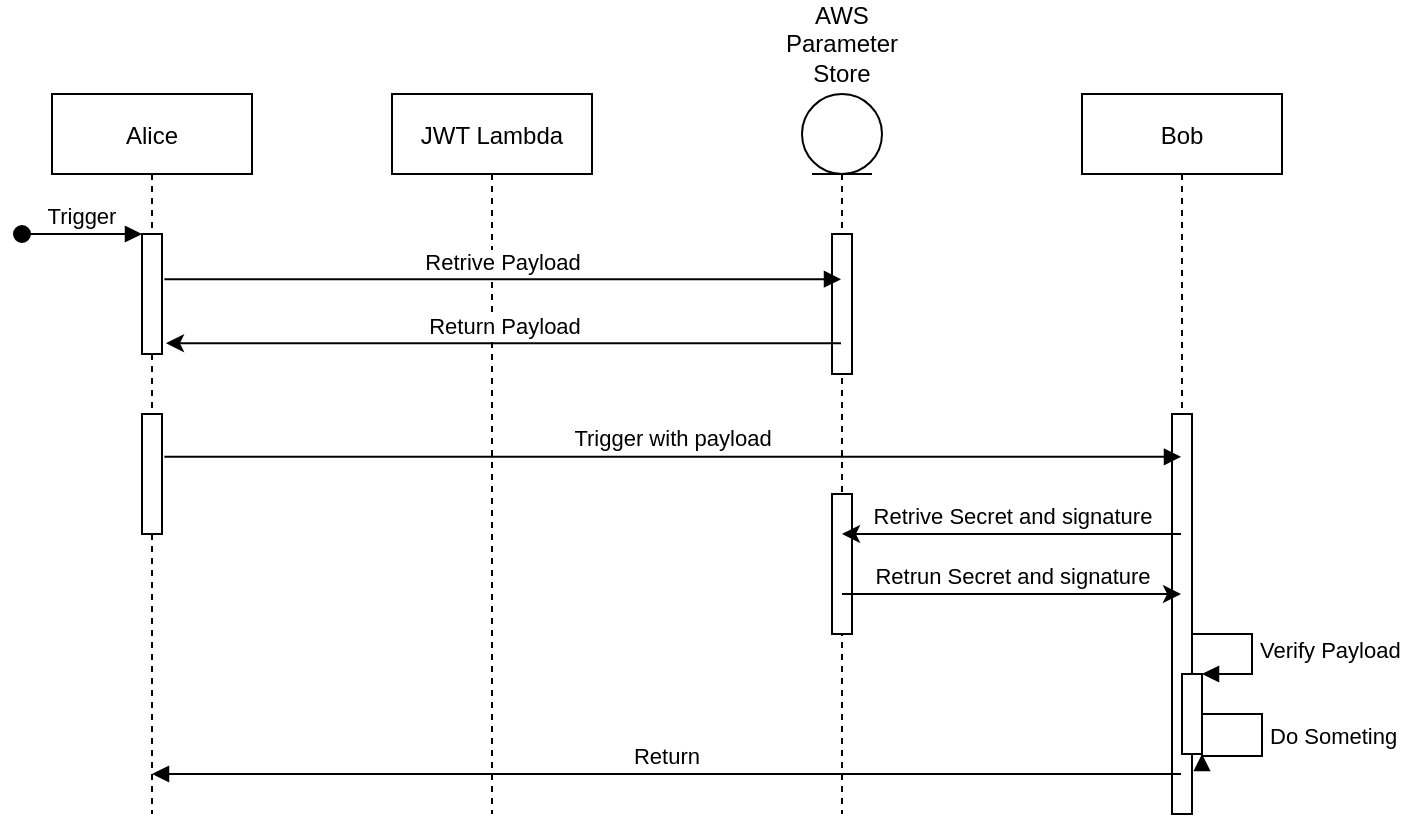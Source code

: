 <mxfile version="18.1.1" type="github">
  <diagram id="3q72-IxKL5KdjDGgVyVm" name="Page-1">
    <mxGraphModel dx="1134" dy="714" grid="1" gridSize="10" guides="1" tooltips="1" connect="1" arrows="1" fold="1" page="1" pageScale="1" pageWidth="827" pageHeight="1169" math="0" shadow="0">
      <root>
        <mxCell id="0" />
        <mxCell id="1" parent="0" />
        <mxCell id="_AdK_MK7IVI0jvXOhZmp-13" value="Alice" style="shape=umlLifeline;perimeter=lifelinePerimeter;container=1;collapsible=0;recursiveResize=0;rounded=0;shadow=0;strokeWidth=1;" vertex="1" parent="1">
          <mxGeometry x="95" y="80" width="100" height="360" as="geometry" />
        </mxCell>
        <mxCell id="_AdK_MK7IVI0jvXOhZmp-14" value="" style="points=[];perimeter=orthogonalPerimeter;rounded=0;shadow=0;strokeWidth=1;" vertex="1" parent="_AdK_MK7IVI0jvXOhZmp-13">
          <mxGeometry x="45" y="70" width="10" height="60" as="geometry" />
        </mxCell>
        <mxCell id="_AdK_MK7IVI0jvXOhZmp-15" value="Trigger" style="verticalAlign=bottom;startArrow=oval;endArrow=block;startSize=8;shadow=0;strokeWidth=1;" edge="1" parent="_AdK_MK7IVI0jvXOhZmp-13" target="_AdK_MK7IVI0jvXOhZmp-14">
          <mxGeometry relative="1" as="geometry">
            <mxPoint x="-15" y="70" as="sourcePoint" />
          </mxGeometry>
        </mxCell>
        <mxCell id="_AdK_MK7IVI0jvXOhZmp-50" value="" style="points=[];perimeter=orthogonalPerimeter;rounded=0;shadow=0;strokeWidth=1;" vertex="1" parent="_AdK_MK7IVI0jvXOhZmp-13">
          <mxGeometry x="45" y="160" width="10" height="60" as="geometry" />
        </mxCell>
        <mxCell id="_AdK_MK7IVI0jvXOhZmp-24" value="" style="shape=umlLifeline;participant=umlEntity;perimeter=lifelinePerimeter;whiteSpace=wrap;html=1;container=1;collapsible=0;recursiveResize=0;verticalAlign=top;spacingTop=36;outlineConnect=0;" vertex="1" parent="1">
          <mxGeometry x="470" y="80" width="40" height="360" as="geometry" />
        </mxCell>
        <mxCell id="_AdK_MK7IVI0jvXOhZmp-47" value="" style="points=[];perimeter=orthogonalPerimeter;rounded=0;shadow=0;strokeWidth=1;" vertex="1" parent="_AdK_MK7IVI0jvXOhZmp-24">
          <mxGeometry x="15" y="70" width="10" height="70" as="geometry" />
        </mxCell>
        <mxCell id="_AdK_MK7IVI0jvXOhZmp-62" value="" style="points=[];perimeter=orthogonalPerimeter;rounded=0;shadow=0;strokeWidth=1;" vertex="1" parent="_AdK_MK7IVI0jvXOhZmp-24">
          <mxGeometry x="15" y="200" width="10" height="70" as="geometry" />
        </mxCell>
        <mxCell id="_AdK_MK7IVI0jvXOhZmp-27" value="AWS Parameter Store" style="text;html=1;strokeColor=none;fillColor=none;align=center;verticalAlign=middle;whiteSpace=wrap;rounded=0;" vertex="1" parent="1">
          <mxGeometry x="460" y="40" width="60" height="30" as="geometry" />
        </mxCell>
        <mxCell id="_AdK_MK7IVI0jvXOhZmp-28" value="JWT Lambda" style="shape=umlLifeline;perimeter=lifelinePerimeter;container=1;collapsible=0;recursiveResize=0;rounded=0;shadow=0;strokeWidth=1;" vertex="1" parent="1">
          <mxGeometry x="265" y="80" width="100" height="360" as="geometry" />
        </mxCell>
        <mxCell id="_AdK_MK7IVI0jvXOhZmp-31" value="Bob" style="shape=umlLifeline;perimeter=lifelinePerimeter;container=1;collapsible=0;recursiveResize=0;rounded=0;shadow=0;strokeWidth=1;" vertex="1" parent="1">
          <mxGeometry x="610" y="80" width="100" height="360" as="geometry" />
        </mxCell>
        <mxCell id="_AdK_MK7IVI0jvXOhZmp-52" value="" style="points=[];perimeter=orthogonalPerimeter;rounded=0;shadow=0;strokeWidth=1;" vertex="1" parent="_AdK_MK7IVI0jvXOhZmp-31">
          <mxGeometry x="45" y="160" width="10" height="200" as="geometry" />
        </mxCell>
        <mxCell id="_AdK_MK7IVI0jvXOhZmp-59" value="" style="html=1;points=[];perimeter=orthogonalPerimeter;" vertex="1" parent="_AdK_MK7IVI0jvXOhZmp-31">
          <mxGeometry x="50" y="290" width="10" height="40" as="geometry" />
        </mxCell>
        <mxCell id="_AdK_MK7IVI0jvXOhZmp-60" value="Verify Payload" style="edgeStyle=orthogonalEdgeStyle;html=1;align=left;spacingLeft=2;endArrow=block;rounded=0;entryX=1;entryY=0;" edge="1" target="_AdK_MK7IVI0jvXOhZmp-59" parent="_AdK_MK7IVI0jvXOhZmp-31">
          <mxGeometry relative="1" as="geometry">
            <mxPoint x="55" y="270" as="sourcePoint" />
            <Array as="points">
              <mxPoint x="85" y="270" />
            </Array>
          </mxGeometry>
        </mxCell>
        <mxCell id="_AdK_MK7IVI0jvXOhZmp-61" value="Do Someting" style="edgeStyle=orthogonalEdgeStyle;html=1;align=left;spacingLeft=2;endArrow=block;rounded=0;" edge="1" parent="_AdK_MK7IVI0jvXOhZmp-31">
          <mxGeometry relative="1" as="geometry">
            <mxPoint x="60" y="310" as="sourcePoint" />
            <Array as="points">
              <mxPoint x="90" y="310" />
              <mxPoint x="90" y="331" />
            </Array>
            <mxPoint x="60" y="330" as="targetPoint" />
          </mxGeometry>
        </mxCell>
        <mxCell id="_AdK_MK7IVI0jvXOhZmp-48" value="Retrive Payload" style="html=1;verticalAlign=bottom;endArrow=block;rounded=0;exitX=1.12;exitY=0.377;exitDx=0;exitDy=0;exitPerimeter=0;" edge="1" parent="1" source="_AdK_MK7IVI0jvXOhZmp-14" target="_AdK_MK7IVI0jvXOhZmp-24">
          <mxGeometry width="80" relative="1" as="geometry">
            <mxPoint x="160" y="170" as="sourcePoint" />
            <mxPoint x="470" y="170" as="targetPoint" />
          </mxGeometry>
        </mxCell>
        <mxCell id="_AdK_MK7IVI0jvXOhZmp-49" value="Return Payload" style="html=1;verticalAlign=bottom;endArrow=none;rounded=0;endFill=0;startArrow=classic;startFill=1;exitX=1.2;exitY=0.91;exitDx=0;exitDy=0;exitPerimeter=0;" edge="1" parent="1" source="_AdK_MK7IVI0jvXOhZmp-14" target="_AdK_MK7IVI0jvXOhZmp-24">
          <mxGeometry width="80" relative="1" as="geometry">
            <mxPoint x="160" y="200" as="sourcePoint" />
            <mxPoint x="470" y="200" as="targetPoint" />
          </mxGeometry>
        </mxCell>
        <mxCell id="_AdK_MK7IVI0jvXOhZmp-51" value="Trigger with payload" style="html=1;verticalAlign=bottom;endArrow=block;rounded=0;exitX=1.12;exitY=0.357;exitDx=0;exitDy=0;exitPerimeter=0;" edge="1" parent="1" source="_AdK_MK7IVI0jvXOhZmp-50" target="_AdK_MK7IVI0jvXOhZmp-31">
          <mxGeometry width="80" relative="1" as="geometry">
            <mxPoint x="160" y="260" as="sourcePoint" />
            <mxPoint x="470" y="260" as="targetPoint" />
          </mxGeometry>
        </mxCell>
        <mxCell id="_AdK_MK7IVI0jvXOhZmp-53" value="Retrive Secret and signature" style="html=1;verticalAlign=bottom;endArrow=none;rounded=0;startArrow=classic;startFill=1;endFill=0;" edge="1" parent="1" target="_AdK_MK7IVI0jvXOhZmp-31">
          <mxGeometry width="80" relative="1" as="geometry">
            <mxPoint x="490" y="300" as="sourcePoint" />
            <mxPoint x="570" y="300" as="targetPoint" />
          </mxGeometry>
        </mxCell>
        <mxCell id="_AdK_MK7IVI0jvXOhZmp-58" value="Retrun Secret and signature" style="html=1;verticalAlign=bottom;endArrow=classic;rounded=0;startArrow=none;startFill=0;endFill=1;" edge="1" parent="1">
          <mxGeometry width="80" relative="1" as="geometry">
            <mxPoint x="490" y="330" as="sourcePoint" />
            <mxPoint x="659.5" y="330" as="targetPoint" />
          </mxGeometry>
        </mxCell>
        <mxCell id="_AdK_MK7IVI0jvXOhZmp-63" value="Return" style="html=1;verticalAlign=bottom;endArrow=block;rounded=0;" edge="1" parent="1" source="_AdK_MK7IVI0jvXOhZmp-31" target="_AdK_MK7IVI0jvXOhZmp-13">
          <mxGeometry width="80" relative="1" as="geometry">
            <mxPoint x="350" y="420" as="sourcePoint" />
            <mxPoint x="210" y="420" as="targetPoint" />
            <Array as="points">
              <mxPoint x="520" y="420" />
            </Array>
          </mxGeometry>
        </mxCell>
      </root>
    </mxGraphModel>
  </diagram>
</mxfile>
